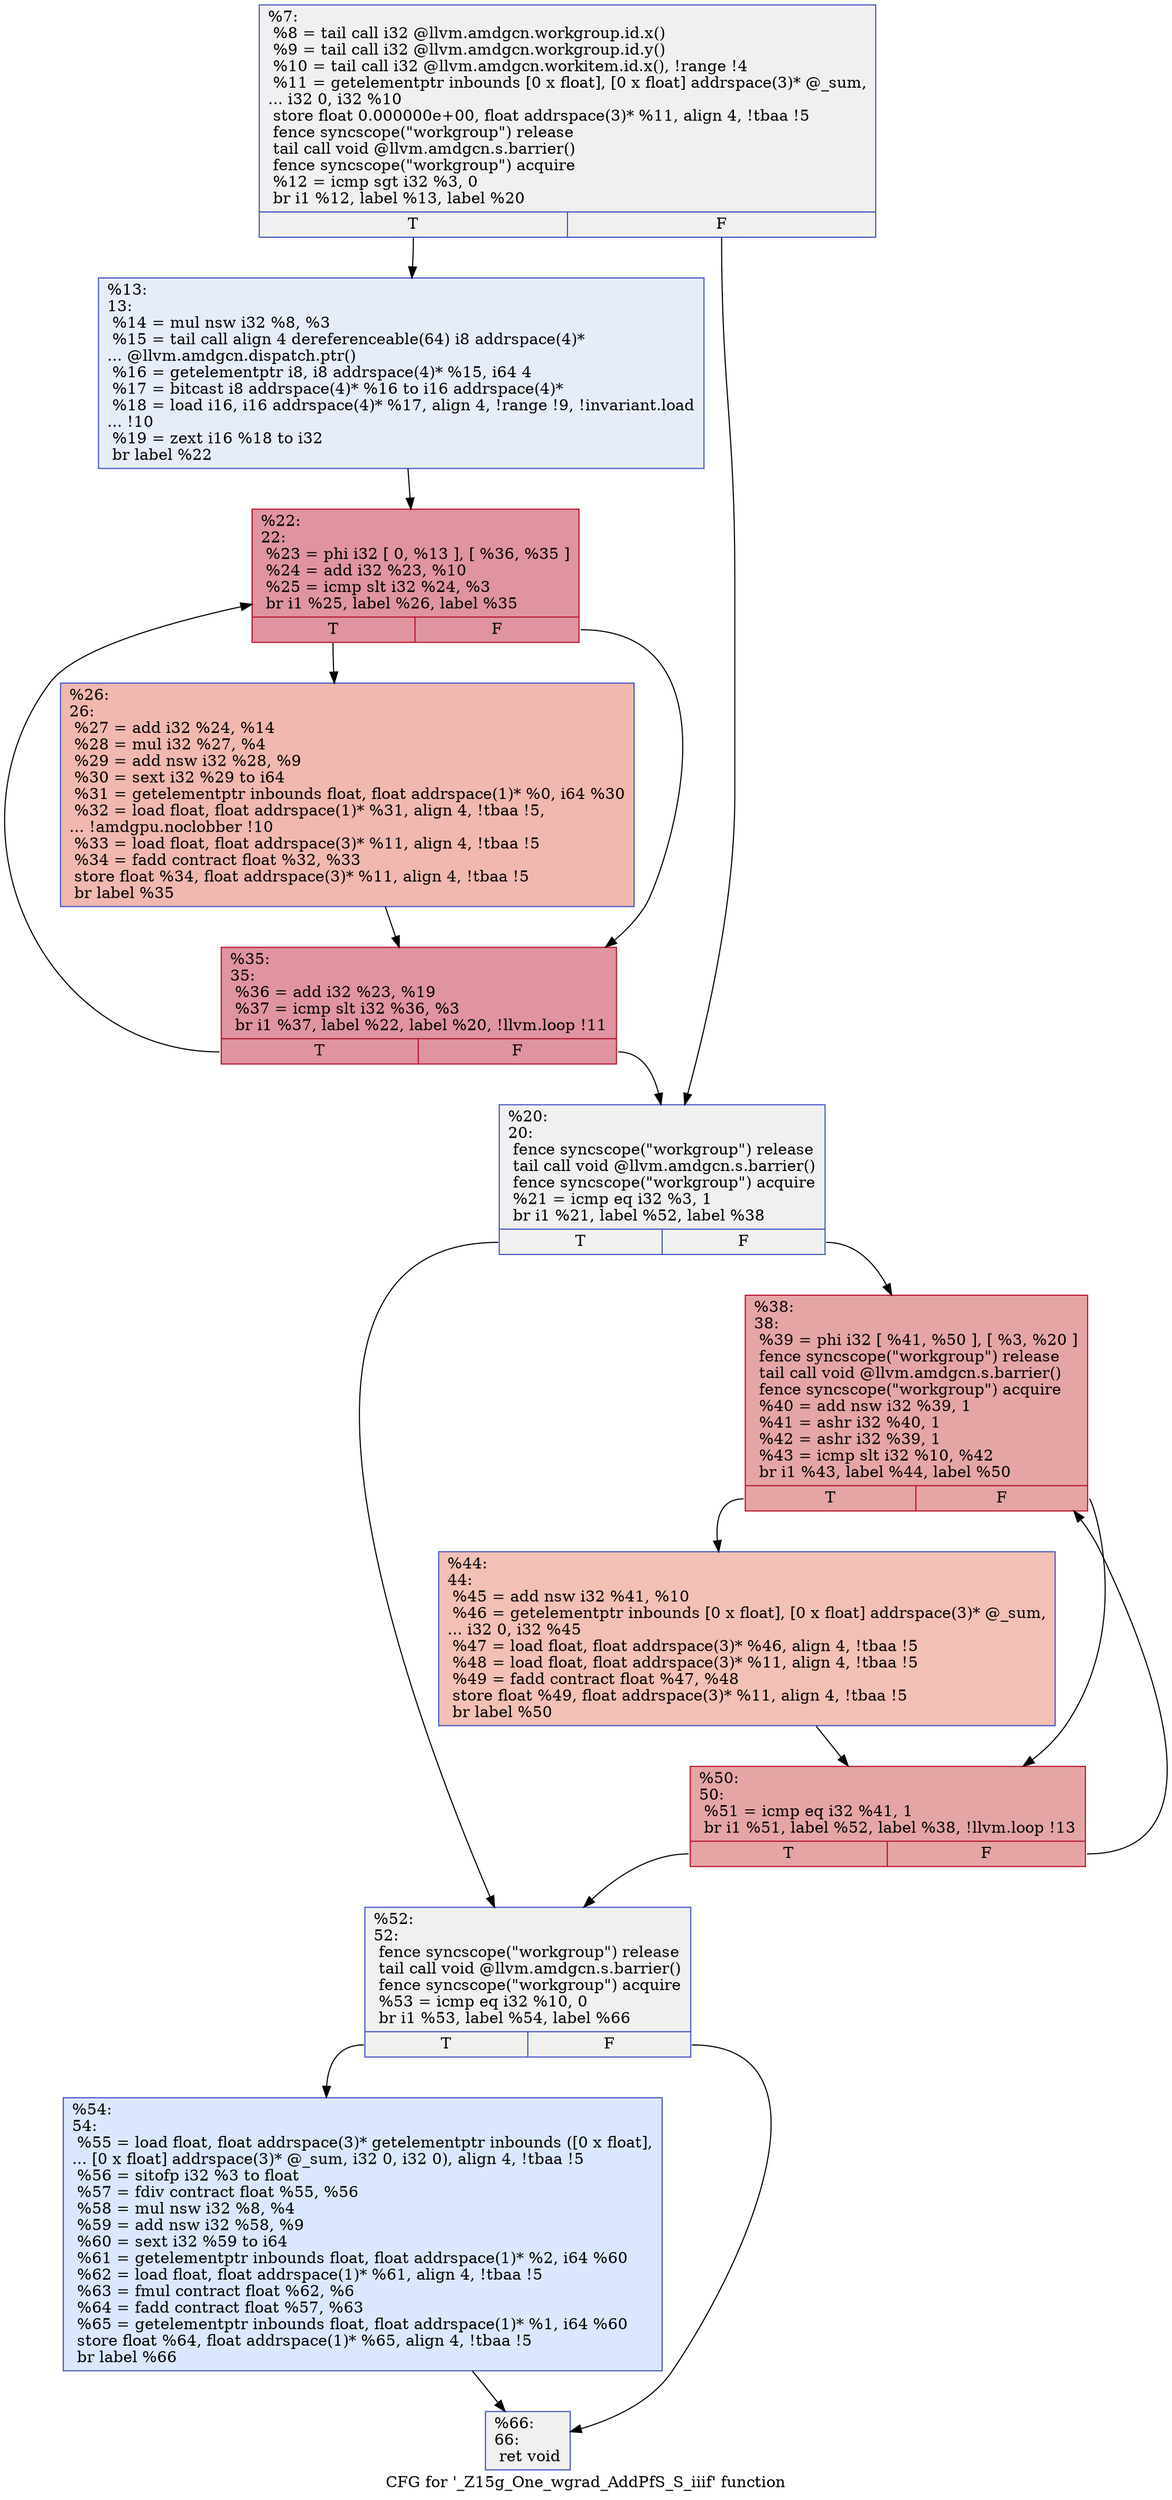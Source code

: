 digraph "CFG for '_Z15g_One_wgrad_AddPfS_S_iiif' function" {
	label="CFG for '_Z15g_One_wgrad_AddPfS_S_iiif' function";

	Node0x601e580 [shape=record,color="#3d50c3ff", style=filled, fillcolor="#dedcdb70",label="{%7:\l  %8 = tail call i32 @llvm.amdgcn.workgroup.id.x()\l  %9 = tail call i32 @llvm.amdgcn.workgroup.id.y()\l  %10 = tail call i32 @llvm.amdgcn.workitem.id.x(), !range !4\l  %11 = getelementptr inbounds [0 x float], [0 x float] addrspace(3)* @_sum,\l... i32 0, i32 %10\l  store float 0.000000e+00, float addrspace(3)* %11, align 4, !tbaa !5\l  fence syncscope(\"workgroup\") release\l  tail call void @llvm.amdgcn.s.barrier()\l  fence syncscope(\"workgroup\") acquire\l  %12 = icmp sgt i32 %3, 0\l  br i1 %12, label %13, label %20\l|{<s0>T|<s1>F}}"];
	Node0x601e580:s0 -> Node0x6020dd0;
	Node0x601e580:s1 -> Node0x6020e60;
	Node0x6020dd0 [shape=record,color="#3d50c3ff", style=filled, fillcolor="#c7d7f070",label="{%13:\l13:                                               \l  %14 = mul nsw i32 %8, %3\l  %15 = tail call align 4 dereferenceable(64) i8 addrspace(4)*\l... @llvm.amdgcn.dispatch.ptr()\l  %16 = getelementptr i8, i8 addrspace(4)* %15, i64 4\l  %17 = bitcast i8 addrspace(4)* %16 to i16 addrspace(4)*\l  %18 = load i16, i16 addrspace(4)* %17, align 4, !range !9, !invariant.load\l... !10\l  %19 = zext i16 %18 to i32\l  br label %22\l}"];
	Node0x6020dd0 -> Node0x60217d0;
	Node0x6020e60 [shape=record,color="#3d50c3ff", style=filled, fillcolor="#dedcdb70",label="{%20:\l20:                                               \l  fence syncscope(\"workgroup\") release\l  tail call void @llvm.amdgcn.s.barrier()\l  fence syncscope(\"workgroup\") acquire\l  %21 = icmp eq i32 %3, 1\l  br i1 %21, label %52, label %38\l|{<s0>T|<s1>F}}"];
	Node0x6020e60:s0 -> Node0x6021b10;
	Node0x6020e60:s1 -> Node0x6021b60;
	Node0x60217d0 [shape=record,color="#b70d28ff", style=filled, fillcolor="#b70d2870",label="{%22:\l22:                                               \l  %23 = phi i32 [ 0, %13 ], [ %36, %35 ]\l  %24 = add i32 %23, %10\l  %25 = icmp slt i32 %24, %3\l  br i1 %25, label %26, label %35\l|{<s0>T|<s1>F}}"];
	Node0x60217d0:s0 -> Node0x6021f00;
	Node0x60217d0:s1 -> Node0x6021ca0;
	Node0x6021f00 [shape=record,color="#3d50c3ff", style=filled, fillcolor="#dc5d4a70",label="{%26:\l26:                                               \l  %27 = add i32 %24, %14\l  %28 = mul i32 %27, %4\l  %29 = add nsw i32 %28, %9\l  %30 = sext i32 %29 to i64\l  %31 = getelementptr inbounds float, float addrspace(1)* %0, i64 %30\l  %32 = load float, float addrspace(1)* %31, align 4, !tbaa !5,\l... !amdgpu.noclobber !10\l  %33 = load float, float addrspace(3)* %11, align 4, !tbaa !5\l  %34 = fadd contract float %32, %33\l  store float %34, float addrspace(3)* %11, align 4, !tbaa !5\l  br label %35\l}"];
	Node0x6021f00 -> Node0x6021ca0;
	Node0x6021ca0 [shape=record,color="#b70d28ff", style=filled, fillcolor="#b70d2870",label="{%35:\l35:                                               \l  %36 = add i32 %23, %19\l  %37 = icmp slt i32 %36, %3\l  br i1 %37, label %22, label %20, !llvm.loop !11\l|{<s0>T|<s1>F}}"];
	Node0x6021ca0:s0 -> Node0x60217d0;
	Node0x6021ca0:s1 -> Node0x6020e60;
	Node0x6021b60 [shape=record,color="#b70d28ff", style=filled, fillcolor="#c5333470",label="{%38:\l38:                                               \l  %39 = phi i32 [ %41, %50 ], [ %3, %20 ]\l  fence syncscope(\"workgroup\") release\l  tail call void @llvm.amdgcn.s.barrier()\l  fence syncscope(\"workgroup\") acquire\l  %40 = add nsw i32 %39, 1\l  %41 = ashr i32 %40, 1\l  %42 = ashr i32 %39, 1\l  %43 = icmp slt i32 %10, %42\l  br i1 %43, label %44, label %50\l|{<s0>T|<s1>F}}"];
	Node0x6021b60:s0 -> Node0x6023ab0;
	Node0x6021b60:s1 -> Node0x6023580;
	Node0x6023ab0 [shape=record,color="#3d50c3ff", style=filled, fillcolor="#e5705870",label="{%44:\l44:                                               \l  %45 = add nsw i32 %41, %10\l  %46 = getelementptr inbounds [0 x float], [0 x float] addrspace(3)* @_sum,\l... i32 0, i32 %45\l  %47 = load float, float addrspace(3)* %46, align 4, !tbaa !5\l  %48 = load float, float addrspace(3)* %11, align 4, !tbaa !5\l  %49 = fadd contract float %47, %48\l  store float %49, float addrspace(3)* %11, align 4, !tbaa !5\l  br label %50\l}"];
	Node0x6023ab0 -> Node0x6023580;
	Node0x6023580 [shape=record,color="#b70d28ff", style=filled, fillcolor="#c5333470",label="{%50:\l50:                                               \l  %51 = icmp eq i32 %41, 1\l  br i1 %51, label %52, label %38, !llvm.loop !13\l|{<s0>T|<s1>F}}"];
	Node0x6023580:s0 -> Node0x6021b10;
	Node0x6023580:s1 -> Node0x6021b60;
	Node0x6021b10 [shape=record,color="#3d50c3ff", style=filled, fillcolor="#dedcdb70",label="{%52:\l52:                                               \l  fence syncscope(\"workgroup\") release\l  tail call void @llvm.amdgcn.s.barrier()\l  fence syncscope(\"workgroup\") acquire\l  %53 = icmp eq i32 %10, 0\l  br i1 %53, label %54, label %66\l|{<s0>T|<s1>F}}"];
	Node0x6021b10:s0 -> Node0x6024330;
	Node0x6021b10:s1 -> Node0x6024380;
	Node0x6024330 [shape=record,color="#3d50c3ff", style=filled, fillcolor="#aec9fc70",label="{%54:\l54:                                               \l  %55 = load float, float addrspace(3)* getelementptr inbounds ([0 x float],\l... [0 x float] addrspace(3)* @_sum, i32 0, i32 0), align 4, !tbaa !5\l  %56 = sitofp i32 %3 to float\l  %57 = fdiv contract float %55, %56\l  %58 = mul nsw i32 %8, %4\l  %59 = add nsw i32 %58, %9\l  %60 = sext i32 %59 to i64\l  %61 = getelementptr inbounds float, float addrspace(1)* %2, i64 %60\l  %62 = load float, float addrspace(1)* %61, align 4, !tbaa !5\l  %63 = fmul contract float %62, %6\l  %64 = fadd contract float %57, %63\l  %65 = getelementptr inbounds float, float addrspace(1)* %1, i64 %60\l  store float %64, float addrspace(1)* %65, align 4, !tbaa !5\l  br label %66\l}"];
	Node0x6024330 -> Node0x6024380;
	Node0x6024380 [shape=record,color="#3d50c3ff", style=filled, fillcolor="#dedcdb70",label="{%66:\l66:                                               \l  ret void\l}"];
}
